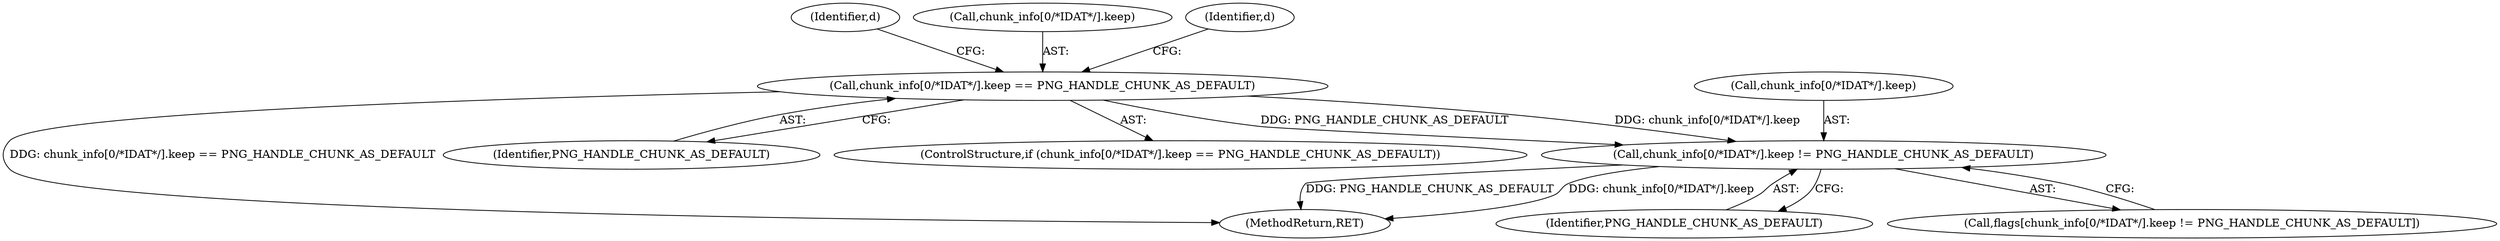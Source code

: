 digraph "0_Android_9d4853418ab2f754c2b63e091c29c5529b8b86ca_32@array" {
"1000494" [label="(Call,chunk_info[0/*IDAT*/].keep == PNG_HANDLE_CHUNK_AS_DEFAULT)"];
"1000618" [label="(Call,chunk_info[0/*IDAT*/].keep != PNG_HANDLE_CHUNK_AS_DEFAULT)"];
"1000624" [label="(Identifier,PNG_HANDLE_CHUNK_AS_DEFAULT)"];
"1000651" [label="(MethodReturn,RET)"];
"1000500" [label="(Identifier,PNG_HANDLE_CHUNK_AS_DEFAULT)"];
"1000504" [label="(Identifier,d)"];
"1000619" [label="(Call,chunk_info[0/*IDAT*/].keep)"];
"1000495" [label="(Call,chunk_info[0/*IDAT*/].keep)"];
"1000616" [label="(Call,flags[chunk_info[0/*IDAT*/].keep != PNG_HANDLE_CHUNK_AS_DEFAULT])"];
"1000494" [label="(Call,chunk_info[0/*IDAT*/].keep == PNG_HANDLE_CHUNK_AS_DEFAULT)"];
"1000591" [label="(Identifier,d)"];
"1000618" [label="(Call,chunk_info[0/*IDAT*/].keep != PNG_HANDLE_CHUNK_AS_DEFAULT)"];
"1000493" [label="(ControlStructure,if (chunk_info[0/*IDAT*/].keep == PNG_HANDLE_CHUNK_AS_DEFAULT))"];
"1000494" -> "1000493"  [label="AST: "];
"1000494" -> "1000500"  [label="CFG: "];
"1000495" -> "1000494"  [label="AST: "];
"1000500" -> "1000494"  [label="AST: "];
"1000504" -> "1000494"  [label="CFG: "];
"1000591" -> "1000494"  [label="CFG: "];
"1000494" -> "1000651"  [label="DDG: chunk_info[0/*IDAT*/].keep == PNG_HANDLE_CHUNK_AS_DEFAULT"];
"1000494" -> "1000618"  [label="DDG: chunk_info[0/*IDAT*/].keep"];
"1000494" -> "1000618"  [label="DDG: PNG_HANDLE_CHUNK_AS_DEFAULT"];
"1000618" -> "1000616"  [label="AST: "];
"1000618" -> "1000624"  [label="CFG: "];
"1000619" -> "1000618"  [label="AST: "];
"1000624" -> "1000618"  [label="AST: "];
"1000616" -> "1000618"  [label="CFG: "];
"1000618" -> "1000651"  [label="DDG: PNG_HANDLE_CHUNK_AS_DEFAULT"];
"1000618" -> "1000651"  [label="DDG: chunk_info[0/*IDAT*/].keep"];
}
